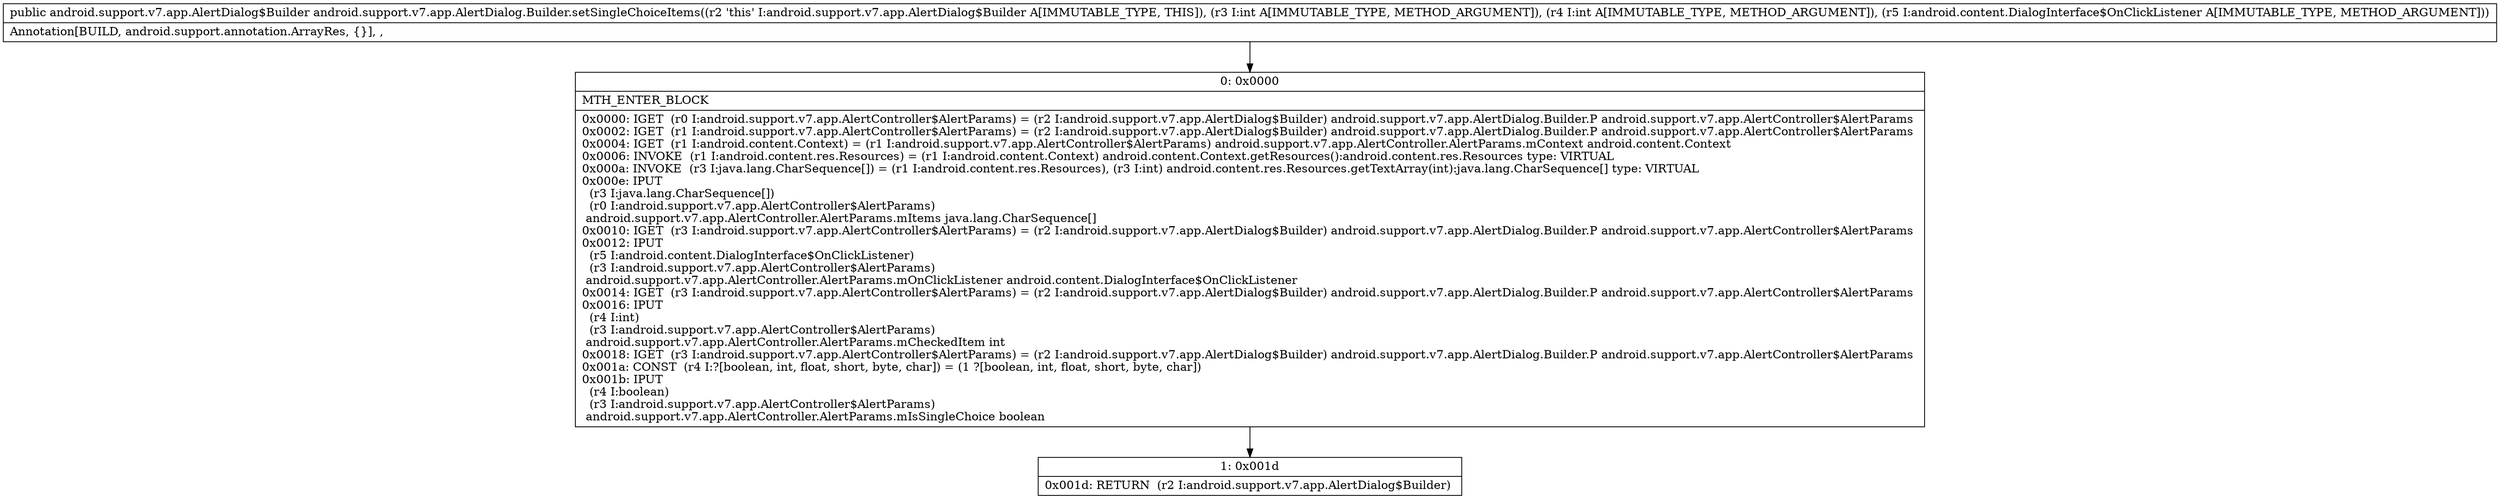 digraph "CFG forandroid.support.v7.app.AlertDialog.Builder.setSingleChoiceItems(IILandroid\/content\/DialogInterface$OnClickListener;)Landroid\/support\/v7\/app\/AlertDialog$Builder;" {
Node_0 [shape=record,label="{0\:\ 0x0000|MTH_ENTER_BLOCK\l|0x0000: IGET  (r0 I:android.support.v7.app.AlertController$AlertParams) = (r2 I:android.support.v7.app.AlertDialog$Builder) android.support.v7.app.AlertDialog.Builder.P android.support.v7.app.AlertController$AlertParams \l0x0002: IGET  (r1 I:android.support.v7.app.AlertController$AlertParams) = (r2 I:android.support.v7.app.AlertDialog$Builder) android.support.v7.app.AlertDialog.Builder.P android.support.v7.app.AlertController$AlertParams \l0x0004: IGET  (r1 I:android.content.Context) = (r1 I:android.support.v7.app.AlertController$AlertParams) android.support.v7.app.AlertController.AlertParams.mContext android.content.Context \l0x0006: INVOKE  (r1 I:android.content.res.Resources) = (r1 I:android.content.Context) android.content.Context.getResources():android.content.res.Resources type: VIRTUAL \l0x000a: INVOKE  (r3 I:java.lang.CharSequence[]) = (r1 I:android.content.res.Resources), (r3 I:int) android.content.res.Resources.getTextArray(int):java.lang.CharSequence[] type: VIRTUAL \l0x000e: IPUT  \l  (r3 I:java.lang.CharSequence[])\l  (r0 I:android.support.v7.app.AlertController$AlertParams)\l android.support.v7.app.AlertController.AlertParams.mItems java.lang.CharSequence[] \l0x0010: IGET  (r3 I:android.support.v7.app.AlertController$AlertParams) = (r2 I:android.support.v7.app.AlertDialog$Builder) android.support.v7.app.AlertDialog.Builder.P android.support.v7.app.AlertController$AlertParams \l0x0012: IPUT  \l  (r5 I:android.content.DialogInterface$OnClickListener)\l  (r3 I:android.support.v7.app.AlertController$AlertParams)\l android.support.v7.app.AlertController.AlertParams.mOnClickListener android.content.DialogInterface$OnClickListener \l0x0014: IGET  (r3 I:android.support.v7.app.AlertController$AlertParams) = (r2 I:android.support.v7.app.AlertDialog$Builder) android.support.v7.app.AlertDialog.Builder.P android.support.v7.app.AlertController$AlertParams \l0x0016: IPUT  \l  (r4 I:int)\l  (r3 I:android.support.v7.app.AlertController$AlertParams)\l android.support.v7.app.AlertController.AlertParams.mCheckedItem int \l0x0018: IGET  (r3 I:android.support.v7.app.AlertController$AlertParams) = (r2 I:android.support.v7.app.AlertDialog$Builder) android.support.v7.app.AlertDialog.Builder.P android.support.v7.app.AlertController$AlertParams \l0x001a: CONST  (r4 I:?[boolean, int, float, short, byte, char]) = (1 ?[boolean, int, float, short, byte, char]) \l0x001b: IPUT  \l  (r4 I:boolean)\l  (r3 I:android.support.v7.app.AlertController$AlertParams)\l android.support.v7.app.AlertController.AlertParams.mIsSingleChoice boolean \l}"];
Node_1 [shape=record,label="{1\:\ 0x001d|0x001d: RETURN  (r2 I:android.support.v7.app.AlertDialog$Builder) \l}"];
MethodNode[shape=record,label="{public android.support.v7.app.AlertDialog$Builder android.support.v7.app.AlertDialog.Builder.setSingleChoiceItems((r2 'this' I:android.support.v7.app.AlertDialog$Builder A[IMMUTABLE_TYPE, THIS]), (r3 I:int A[IMMUTABLE_TYPE, METHOD_ARGUMENT]), (r4 I:int A[IMMUTABLE_TYPE, METHOD_ARGUMENT]), (r5 I:android.content.DialogInterface$OnClickListener A[IMMUTABLE_TYPE, METHOD_ARGUMENT]))  | Annotation[BUILD, android.support.annotation.ArrayRes, \{\}], , \l}"];
MethodNode -> Node_0;
Node_0 -> Node_1;
}

